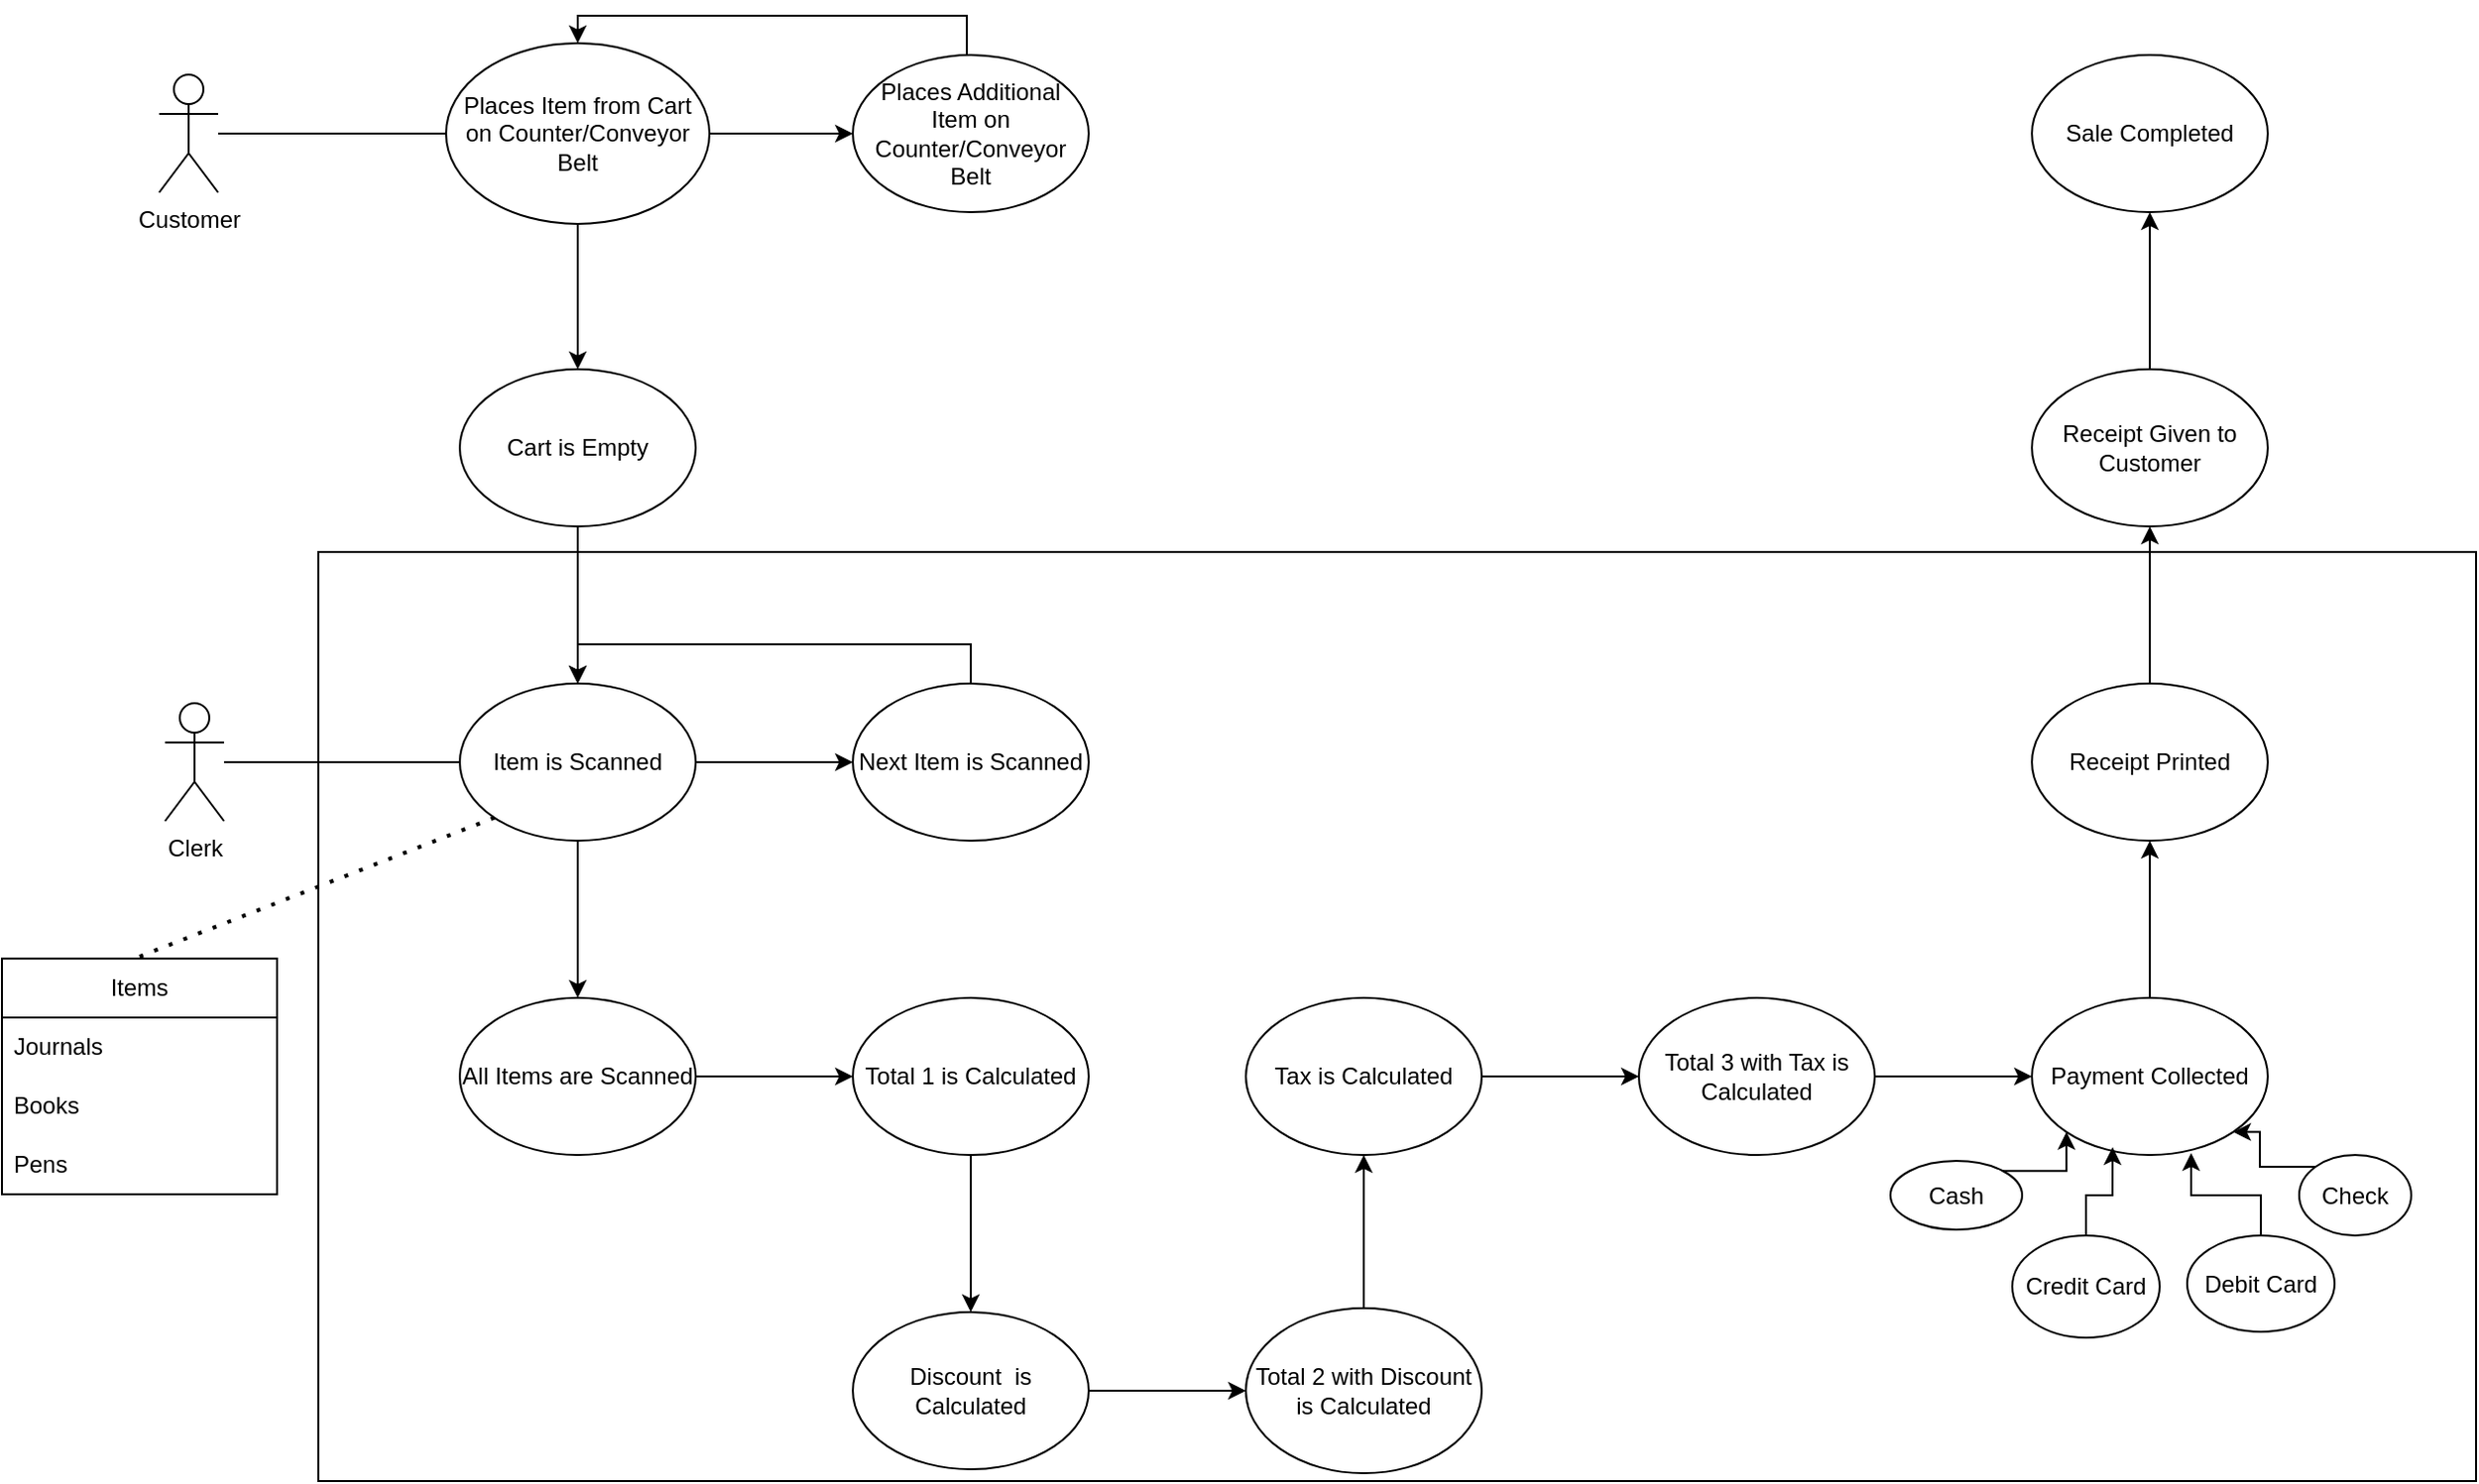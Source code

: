 <mxfile version="21.3.7" type="onedrive">
  <diagram name="Page-1" id="WckoSiYhu4k0rboyj16N">
    <mxGraphModel grid="0" page="0" gridSize="10" guides="1" tooltips="1" connect="1" arrows="1" fold="1" pageScale="1" pageWidth="850" pageHeight="1100" math="0" shadow="0">
      <root>
        <mxCell id="0" />
        <mxCell id="1" parent="0" />
        <mxCell id="2l-Iv4jnHGxcKKcHRmc6-21" value="" style="rounded=0;whiteSpace=wrap;html=1;" vertex="1" parent="1">
          <mxGeometry x="13" y="456" width="1098" height="473" as="geometry" />
        </mxCell>
        <mxCell id="2l-Iv4jnHGxcKKcHRmc6-1" value="Customer" style="shape=umlActor;verticalLabelPosition=bottom;verticalAlign=top;html=1;outlineConnect=0;" vertex="1" parent="1">
          <mxGeometry x="-68" y="213" width="30" height="60" as="geometry" />
        </mxCell>
        <mxCell id="2l-Iv4jnHGxcKKcHRmc6-5" value="" style="edgeStyle=orthogonalEdgeStyle;rounded=0;orthogonalLoop=1;jettySize=auto;html=1;" edge="1" parent="1" source="2l-Iv4jnHGxcKKcHRmc6-2" target="2l-Iv4jnHGxcKKcHRmc6-4">
          <mxGeometry relative="1" as="geometry" />
        </mxCell>
        <mxCell id="2l-Iv4jnHGxcKKcHRmc6-7" value="" style="edgeStyle=orthogonalEdgeStyle;rounded=0;orthogonalLoop=1;jettySize=auto;html=1;" edge="1" parent="1" source="2l-Iv4jnHGxcKKcHRmc6-2" target="2l-Iv4jnHGxcKKcHRmc6-6">
          <mxGeometry relative="1" as="geometry" />
        </mxCell>
        <mxCell id="2l-Iv4jnHGxcKKcHRmc6-2" value="Places Item from Cart on Counter/Conveyor Belt" style="ellipse;whiteSpace=wrap;html=1;" vertex="1" parent="1">
          <mxGeometry x="78" y="197" width="134" height="92" as="geometry" />
        </mxCell>
        <mxCell id="2l-Iv4jnHGxcKKcHRmc6-8" style="edgeStyle=orthogonalEdgeStyle;rounded=0;orthogonalLoop=1;jettySize=auto;html=1;entryX=0.5;entryY=0;entryDx=0;entryDy=0;" edge="1" parent="1" source="2l-Iv4jnHGxcKKcHRmc6-4" target="2l-Iv4jnHGxcKKcHRmc6-2">
          <mxGeometry relative="1" as="geometry">
            <Array as="points">
              <mxPoint x="343" y="183" />
              <mxPoint x="145" y="183" />
            </Array>
          </mxGeometry>
        </mxCell>
        <mxCell id="2l-Iv4jnHGxcKKcHRmc6-4" value="Places Additional Item on Counter/Conveyor Belt" style="ellipse;whiteSpace=wrap;html=1;" vertex="1" parent="1">
          <mxGeometry x="285" y="203" width="120" height="80" as="geometry" />
        </mxCell>
        <mxCell id="2l-Iv4jnHGxcKKcHRmc6-10" value="" style="edgeStyle=orthogonalEdgeStyle;rounded=0;orthogonalLoop=1;jettySize=auto;html=1;" edge="1" parent="1" source="2l-Iv4jnHGxcKKcHRmc6-6" target="2l-Iv4jnHGxcKKcHRmc6-9">
          <mxGeometry relative="1" as="geometry" />
        </mxCell>
        <mxCell id="2l-Iv4jnHGxcKKcHRmc6-6" value="Cart is Empty" style="ellipse;whiteSpace=wrap;html=1;" vertex="1" parent="1">
          <mxGeometry x="85" y="363" width="120" height="80" as="geometry" />
        </mxCell>
        <mxCell id="2l-Iv4jnHGxcKKcHRmc6-12" value="" style="edgeStyle=orthogonalEdgeStyle;rounded=0;orthogonalLoop=1;jettySize=auto;html=1;" edge="1" parent="1" source="2l-Iv4jnHGxcKKcHRmc6-9" target="2l-Iv4jnHGxcKKcHRmc6-11">
          <mxGeometry relative="1" as="geometry" />
        </mxCell>
        <mxCell id="2l-Iv4jnHGxcKKcHRmc6-15" value="" style="edgeStyle=orthogonalEdgeStyle;rounded=0;orthogonalLoop=1;jettySize=auto;html=1;" edge="1" parent="1" source="2l-Iv4jnHGxcKKcHRmc6-9" target="2l-Iv4jnHGxcKKcHRmc6-14">
          <mxGeometry relative="1" as="geometry" />
        </mxCell>
        <mxCell id="2l-Iv4jnHGxcKKcHRmc6-9" value="Item is Scanned" style="ellipse;whiteSpace=wrap;html=1;" vertex="1" parent="1">
          <mxGeometry x="85" y="523" width="120" height="80" as="geometry" />
        </mxCell>
        <mxCell id="2l-Iv4jnHGxcKKcHRmc6-13" style="edgeStyle=orthogonalEdgeStyle;rounded=0;orthogonalLoop=1;jettySize=auto;html=1;exitX=0.5;exitY=0;exitDx=0;exitDy=0;entryX=0.5;entryY=0;entryDx=0;entryDy=0;" edge="1" parent="1" source="2l-Iv4jnHGxcKKcHRmc6-11" target="2l-Iv4jnHGxcKKcHRmc6-9">
          <mxGeometry relative="1" as="geometry" />
        </mxCell>
        <mxCell id="2l-Iv4jnHGxcKKcHRmc6-11" value="Next Item is Scanned" style="ellipse;whiteSpace=wrap;html=1;" vertex="1" parent="1">
          <mxGeometry x="285" y="523" width="120" height="80" as="geometry" />
        </mxCell>
        <mxCell id="2l-Iv4jnHGxcKKcHRmc6-17" value="" style="edgeStyle=orthogonalEdgeStyle;rounded=0;orthogonalLoop=1;jettySize=auto;html=1;" edge="1" parent="1" source="2l-Iv4jnHGxcKKcHRmc6-14" target="2l-Iv4jnHGxcKKcHRmc6-16">
          <mxGeometry relative="1" as="geometry" />
        </mxCell>
        <mxCell id="2l-Iv4jnHGxcKKcHRmc6-14" value="All Items are Scanned" style="ellipse;whiteSpace=wrap;html=1;" vertex="1" parent="1">
          <mxGeometry x="85" y="683" width="120" height="80" as="geometry" />
        </mxCell>
        <mxCell id="bqOceNiiyYlNyzluXhgN-2" value="" style="edgeStyle=orthogonalEdgeStyle;rounded=0;orthogonalLoop=1;jettySize=auto;html=1;" edge="1" parent="1" source="2l-Iv4jnHGxcKKcHRmc6-16" target="bqOceNiiyYlNyzluXhgN-1">
          <mxGeometry relative="1" as="geometry" />
        </mxCell>
        <mxCell id="2l-Iv4jnHGxcKKcHRmc6-16" value="Total 1 is Calculated" style="ellipse;whiteSpace=wrap;html=1;" vertex="1" parent="1">
          <mxGeometry x="285" y="683" width="120" height="80" as="geometry" />
        </mxCell>
        <mxCell id="2l-Iv4jnHGxcKKcHRmc6-23" value="" style="edgeStyle=orthogonalEdgeStyle;rounded=0;orthogonalLoop=1;jettySize=auto;html=1;" edge="1" parent="1" source="2l-Iv4jnHGxcKKcHRmc6-18" target="2l-Iv4jnHGxcKKcHRmc6-22">
          <mxGeometry relative="1" as="geometry" />
        </mxCell>
        <mxCell id="2l-Iv4jnHGxcKKcHRmc6-18" value="Tax is Calculated" style="ellipse;whiteSpace=wrap;html=1;" vertex="1" parent="1">
          <mxGeometry x="485" y="683" width="120" height="80" as="geometry" />
        </mxCell>
        <mxCell id="2l-Iv4jnHGxcKKcHRmc6-25" value="" style="edgeStyle=orthogonalEdgeStyle;rounded=0;orthogonalLoop=1;jettySize=auto;html=1;" edge="1" parent="1" source="2l-Iv4jnHGxcKKcHRmc6-22" target="2l-Iv4jnHGxcKKcHRmc6-24">
          <mxGeometry relative="1" as="geometry" />
        </mxCell>
        <mxCell id="2l-Iv4jnHGxcKKcHRmc6-22" value="Total 3 with Tax is Calculated" style="ellipse;whiteSpace=wrap;html=1;" vertex="1" parent="1">
          <mxGeometry x="685" y="683" width="120" height="80" as="geometry" />
        </mxCell>
        <mxCell id="2l-Iv4jnHGxcKKcHRmc6-38" value="" style="edgeStyle=orthogonalEdgeStyle;rounded=0;orthogonalLoop=1;jettySize=auto;html=1;" edge="1" parent="1" source="2l-Iv4jnHGxcKKcHRmc6-24" target="2l-Iv4jnHGxcKKcHRmc6-37">
          <mxGeometry relative="1" as="geometry" />
        </mxCell>
        <mxCell id="2l-Iv4jnHGxcKKcHRmc6-24" value="Payment Collected" style="ellipse;whiteSpace=wrap;html=1;" vertex="1" parent="1">
          <mxGeometry x="885" y="683" width="120" height="80" as="geometry" />
        </mxCell>
        <mxCell id="2l-Iv4jnHGxcKKcHRmc6-30" style="edgeStyle=orthogonalEdgeStyle;rounded=0;orthogonalLoop=1;jettySize=auto;html=1;exitX=1;exitY=0;exitDx=0;exitDy=0;entryX=0;entryY=1;entryDx=0;entryDy=0;" edge="1" parent="1" source="2l-Iv4jnHGxcKKcHRmc6-26" target="2l-Iv4jnHGxcKKcHRmc6-24">
          <mxGeometry relative="1" as="geometry" />
        </mxCell>
        <mxCell id="2l-Iv4jnHGxcKKcHRmc6-26" value="Cash" style="ellipse;whiteSpace=wrap;html=1;" vertex="1" parent="1">
          <mxGeometry x="813" y="766" width="67" height="35" as="geometry" />
        </mxCell>
        <mxCell id="2l-Iv4jnHGxcKKcHRmc6-31" style="edgeStyle=orthogonalEdgeStyle;rounded=0;orthogonalLoop=1;jettySize=auto;html=1;exitX=0.5;exitY=0;exitDx=0;exitDy=0;entryX=0.342;entryY=0.95;entryDx=0;entryDy=0;entryPerimeter=0;" edge="1" parent="1" source="2l-Iv4jnHGxcKKcHRmc6-27" target="2l-Iv4jnHGxcKKcHRmc6-24">
          <mxGeometry relative="1" as="geometry" />
        </mxCell>
        <mxCell id="2l-Iv4jnHGxcKKcHRmc6-27" value="Credit Card" style="ellipse;whiteSpace=wrap;html=1;" vertex="1" parent="1">
          <mxGeometry x="875" y="804" width="75" height="52" as="geometry" />
        </mxCell>
        <mxCell id="2l-Iv4jnHGxcKKcHRmc6-32" style="edgeStyle=orthogonalEdgeStyle;rounded=0;orthogonalLoop=1;jettySize=auto;html=1;exitX=0.5;exitY=0;exitDx=0;exitDy=0;entryX=0.675;entryY=0.988;entryDx=0;entryDy=0;entryPerimeter=0;" edge="1" parent="1" source="2l-Iv4jnHGxcKKcHRmc6-28" target="2l-Iv4jnHGxcKKcHRmc6-24">
          <mxGeometry relative="1" as="geometry" />
        </mxCell>
        <mxCell id="2l-Iv4jnHGxcKKcHRmc6-28" value="Debit Card" style="ellipse;whiteSpace=wrap;html=1;" vertex="1" parent="1">
          <mxGeometry x="964" y="804" width="75" height="49" as="geometry" />
        </mxCell>
        <mxCell id="2l-Iv4jnHGxcKKcHRmc6-33" style="edgeStyle=orthogonalEdgeStyle;rounded=0;orthogonalLoop=1;jettySize=auto;html=1;exitX=0;exitY=0;exitDx=0;exitDy=0;entryX=1;entryY=1;entryDx=0;entryDy=0;" edge="1" parent="1" source="2l-Iv4jnHGxcKKcHRmc6-29" target="2l-Iv4jnHGxcKKcHRmc6-24">
          <mxGeometry relative="1" as="geometry" />
        </mxCell>
        <mxCell id="2l-Iv4jnHGxcKKcHRmc6-29" value="Check" style="ellipse;whiteSpace=wrap;html=1;" vertex="1" parent="1">
          <mxGeometry x="1021" y="763" width="57" height="41" as="geometry" />
        </mxCell>
        <mxCell id="2l-Iv4jnHGxcKKcHRmc6-34" value="Clerk" style="shape=umlActor;verticalLabelPosition=bottom;verticalAlign=top;html=1;outlineConnect=0;" vertex="1" parent="1">
          <mxGeometry x="-65" y="533" width="30" height="60" as="geometry" />
        </mxCell>
        <mxCell id="2l-Iv4jnHGxcKKcHRmc6-35" value="" style="endArrow=none;html=1;rounded=0;entryX=0;entryY=0.5;entryDx=0;entryDy=0;" edge="1" parent="1" source="2l-Iv4jnHGxcKKcHRmc6-1" target="2l-Iv4jnHGxcKKcHRmc6-2">
          <mxGeometry width="50" height="50" relative="1" as="geometry">
            <mxPoint x="251" y="568" as="sourcePoint" />
            <mxPoint x="301" y="518" as="targetPoint" />
            <Array as="points" />
          </mxGeometry>
        </mxCell>
        <mxCell id="2l-Iv4jnHGxcKKcHRmc6-36" value="" style="endArrow=none;html=1;rounded=0;entryX=0;entryY=0.5;entryDx=0;entryDy=0;" edge="1" parent="1" source="2l-Iv4jnHGxcKKcHRmc6-34" target="2l-Iv4jnHGxcKKcHRmc6-9">
          <mxGeometry width="50" height="50" relative="1" as="geometry">
            <mxPoint x="251" y="568" as="sourcePoint" />
            <mxPoint x="301" y="518" as="targetPoint" />
          </mxGeometry>
        </mxCell>
        <mxCell id="2l-Iv4jnHGxcKKcHRmc6-40" value="" style="edgeStyle=orthogonalEdgeStyle;rounded=0;orthogonalLoop=1;jettySize=auto;html=1;" edge="1" parent="1" source="2l-Iv4jnHGxcKKcHRmc6-37" target="2l-Iv4jnHGxcKKcHRmc6-39">
          <mxGeometry relative="1" as="geometry" />
        </mxCell>
        <mxCell id="2l-Iv4jnHGxcKKcHRmc6-37" value="Receipt Printed" style="ellipse;whiteSpace=wrap;html=1;" vertex="1" parent="1">
          <mxGeometry x="885" y="523" width="120" height="80" as="geometry" />
        </mxCell>
        <mxCell id="2l-Iv4jnHGxcKKcHRmc6-42" value="" style="edgeStyle=orthogonalEdgeStyle;rounded=0;orthogonalLoop=1;jettySize=auto;html=1;" edge="1" parent="1" source="2l-Iv4jnHGxcKKcHRmc6-39" target="2l-Iv4jnHGxcKKcHRmc6-41">
          <mxGeometry relative="1" as="geometry" />
        </mxCell>
        <mxCell id="2l-Iv4jnHGxcKKcHRmc6-39" value="Receipt Given to Customer" style="ellipse;whiteSpace=wrap;html=1;" vertex="1" parent="1">
          <mxGeometry x="885" y="363" width="120" height="80" as="geometry" />
        </mxCell>
        <mxCell id="2l-Iv4jnHGxcKKcHRmc6-41" value="Sale Completed" style="ellipse;whiteSpace=wrap;html=1;" vertex="1" parent="1">
          <mxGeometry x="885" y="203" width="120" height="80" as="geometry" />
        </mxCell>
        <mxCell id="bqOceNiiyYlNyzluXhgN-4" value="" style="edgeStyle=orthogonalEdgeStyle;rounded=0;orthogonalLoop=1;jettySize=auto;html=1;" edge="1" parent="1" source="bqOceNiiyYlNyzluXhgN-1" target="bqOceNiiyYlNyzluXhgN-3">
          <mxGeometry relative="1" as="geometry" />
        </mxCell>
        <mxCell id="bqOceNiiyYlNyzluXhgN-1" value="Discount&amp;nbsp; is Calculated" style="ellipse;whiteSpace=wrap;html=1;" vertex="1" parent="1">
          <mxGeometry x="285" y="843" width="120" height="80" as="geometry" />
        </mxCell>
        <mxCell id="bqOceNiiyYlNyzluXhgN-3" value="Total 2 with Discount is Calculated" style="ellipse;whiteSpace=wrap;html=1;" vertex="1" parent="1">
          <mxGeometry x="485" y="841" width="120" height="84" as="geometry" />
        </mxCell>
        <mxCell id="bqOceNiiyYlNyzluXhgN-5" value="" style="endArrow=classic;html=1;rounded=0;exitX=0.5;exitY=0;exitDx=0;exitDy=0;entryX=0.5;entryY=1;entryDx=0;entryDy=0;" edge="1" parent="1" source="bqOceNiiyYlNyzluXhgN-3" target="2l-Iv4jnHGxcKKcHRmc6-18">
          <mxGeometry width="50" height="50" relative="1" as="geometry">
            <mxPoint x="487" y="694" as="sourcePoint" />
            <mxPoint x="543" y="764" as="targetPoint" />
          </mxGeometry>
        </mxCell>
        <mxCell id="bqOceNiiyYlNyzluXhgN-7" value="Items" style="swimlane;fontStyle=0;childLayout=stackLayout;horizontal=1;startSize=30;horizontalStack=0;resizeParent=1;resizeParentMax=0;resizeLast=0;collapsible=1;marginBottom=0;whiteSpace=wrap;html=1;" vertex="1" parent="1">
          <mxGeometry x="-148" y="663" width="140" height="120" as="geometry" />
        </mxCell>
        <mxCell id="bqOceNiiyYlNyzluXhgN-8" value="Journals" style="text;strokeColor=none;fillColor=none;align=left;verticalAlign=middle;spacingLeft=4;spacingRight=4;overflow=hidden;points=[[0,0.5],[1,0.5]];portConstraint=eastwest;rotatable=0;whiteSpace=wrap;html=1;" vertex="1" parent="bqOceNiiyYlNyzluXhgN-7">
          <mxGeometry y="30" width="140" height="30" as="geometry" />
        </mxCell>
        <mxCell id="bqOceNiiyYlNyzluXhgN-9" value="Books" style="text;strokeColor=none;fillColor=none;align=left;verticalAlign=middle;spacingLeft=4;spacingRight=4;overflow=hidden;points=[[0,0.5],[1,0.5]];portConstraint=eastwest;rotatable=0;whiteSpace=wrap;html=1;" vertex="1" parent="bqOceNiiyYlNyzluXhgN-7">
          <mxGeometry y="60" width="140" height="30" as="geometry" />
        </mxCell>
        <mxCell id="bqOceNiiyYlNyzluXhgN-10" value="Pens" style="text;strokeColor=none;fillColor=none;align=left;verticalAlign=middle;spacingLeft=4;spacingRight=4;overflow=hidden;points=[[0,0.5],[1,0.5]];portConstraint=eastwest;rotatable=0;whiteSpace=wrap;html=1;" vertex="1" parent="bqOceNiiyYlNyzluXhgN-7">
          <mxGeometry y="90" width="140" height="30" as="geometry" />
        </mxCell>
        <mxCell id="bqOceNiiyYlNyzluXhgN-11" value="" style="endArrow=none;dashed=1;html=1;dashPattern=1 3;strokeWidth=2;rounded=0;entryX=0;entryY=1;entryDx=0;entryDy=0;" edge="1" parent="1" target="2l-Iv4jnHGxcKKcHRmc6-9">
          <mxGeometry width="50" height="50" relative="1" as="geometry">
            <mxPoint x="-78" y="662" as="sourcePoint" />
            <mxPoint x="285" y="654" as="targetPoint" />
          </mxGeometry>
        </mxCell>
      </root>
    </mxGraphModel>
  </diagram>
</mxfile>
